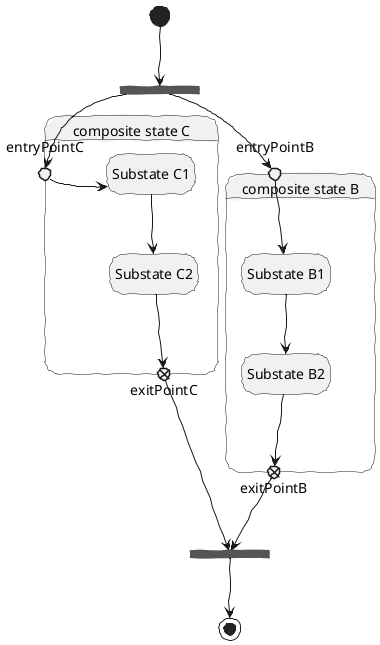 @startuml UML表⽰法中的状态机：带有正交区域的组合状态
skinparam handwritten true
hide empty description  

state fork <<fork>>
state join <<join>> 

state "composite state B" as stateB {
    state entryPointB <<entryPoint>>
    state exitPointB <<exitPoint>>
    
    state "Substate B1" as substateB1
    state "Substate B2" as substateB2
    
    entryPointB --> substateB1
    substateB1 --> substateB2
    substateB2 --> exitPointB
} 
state "composite state C" as stateC {
    state entryPointC <<entryPoint>>
    state exitPointC <<exitPoint>>
    
    state "Substate C1" as substateC1
    state "Substate C2" as substateC2
    
    entryPointC -> substateC1
    substateC1 --> substateC2
    substateC2 --> exitPointC
}


[*] --> fork
fork --> stateB.entryPointB
fork --> stateC.entryPointC

stateB.exitPointB --> join
stateC.exitPointC --> join


join --> [*]
@enduml